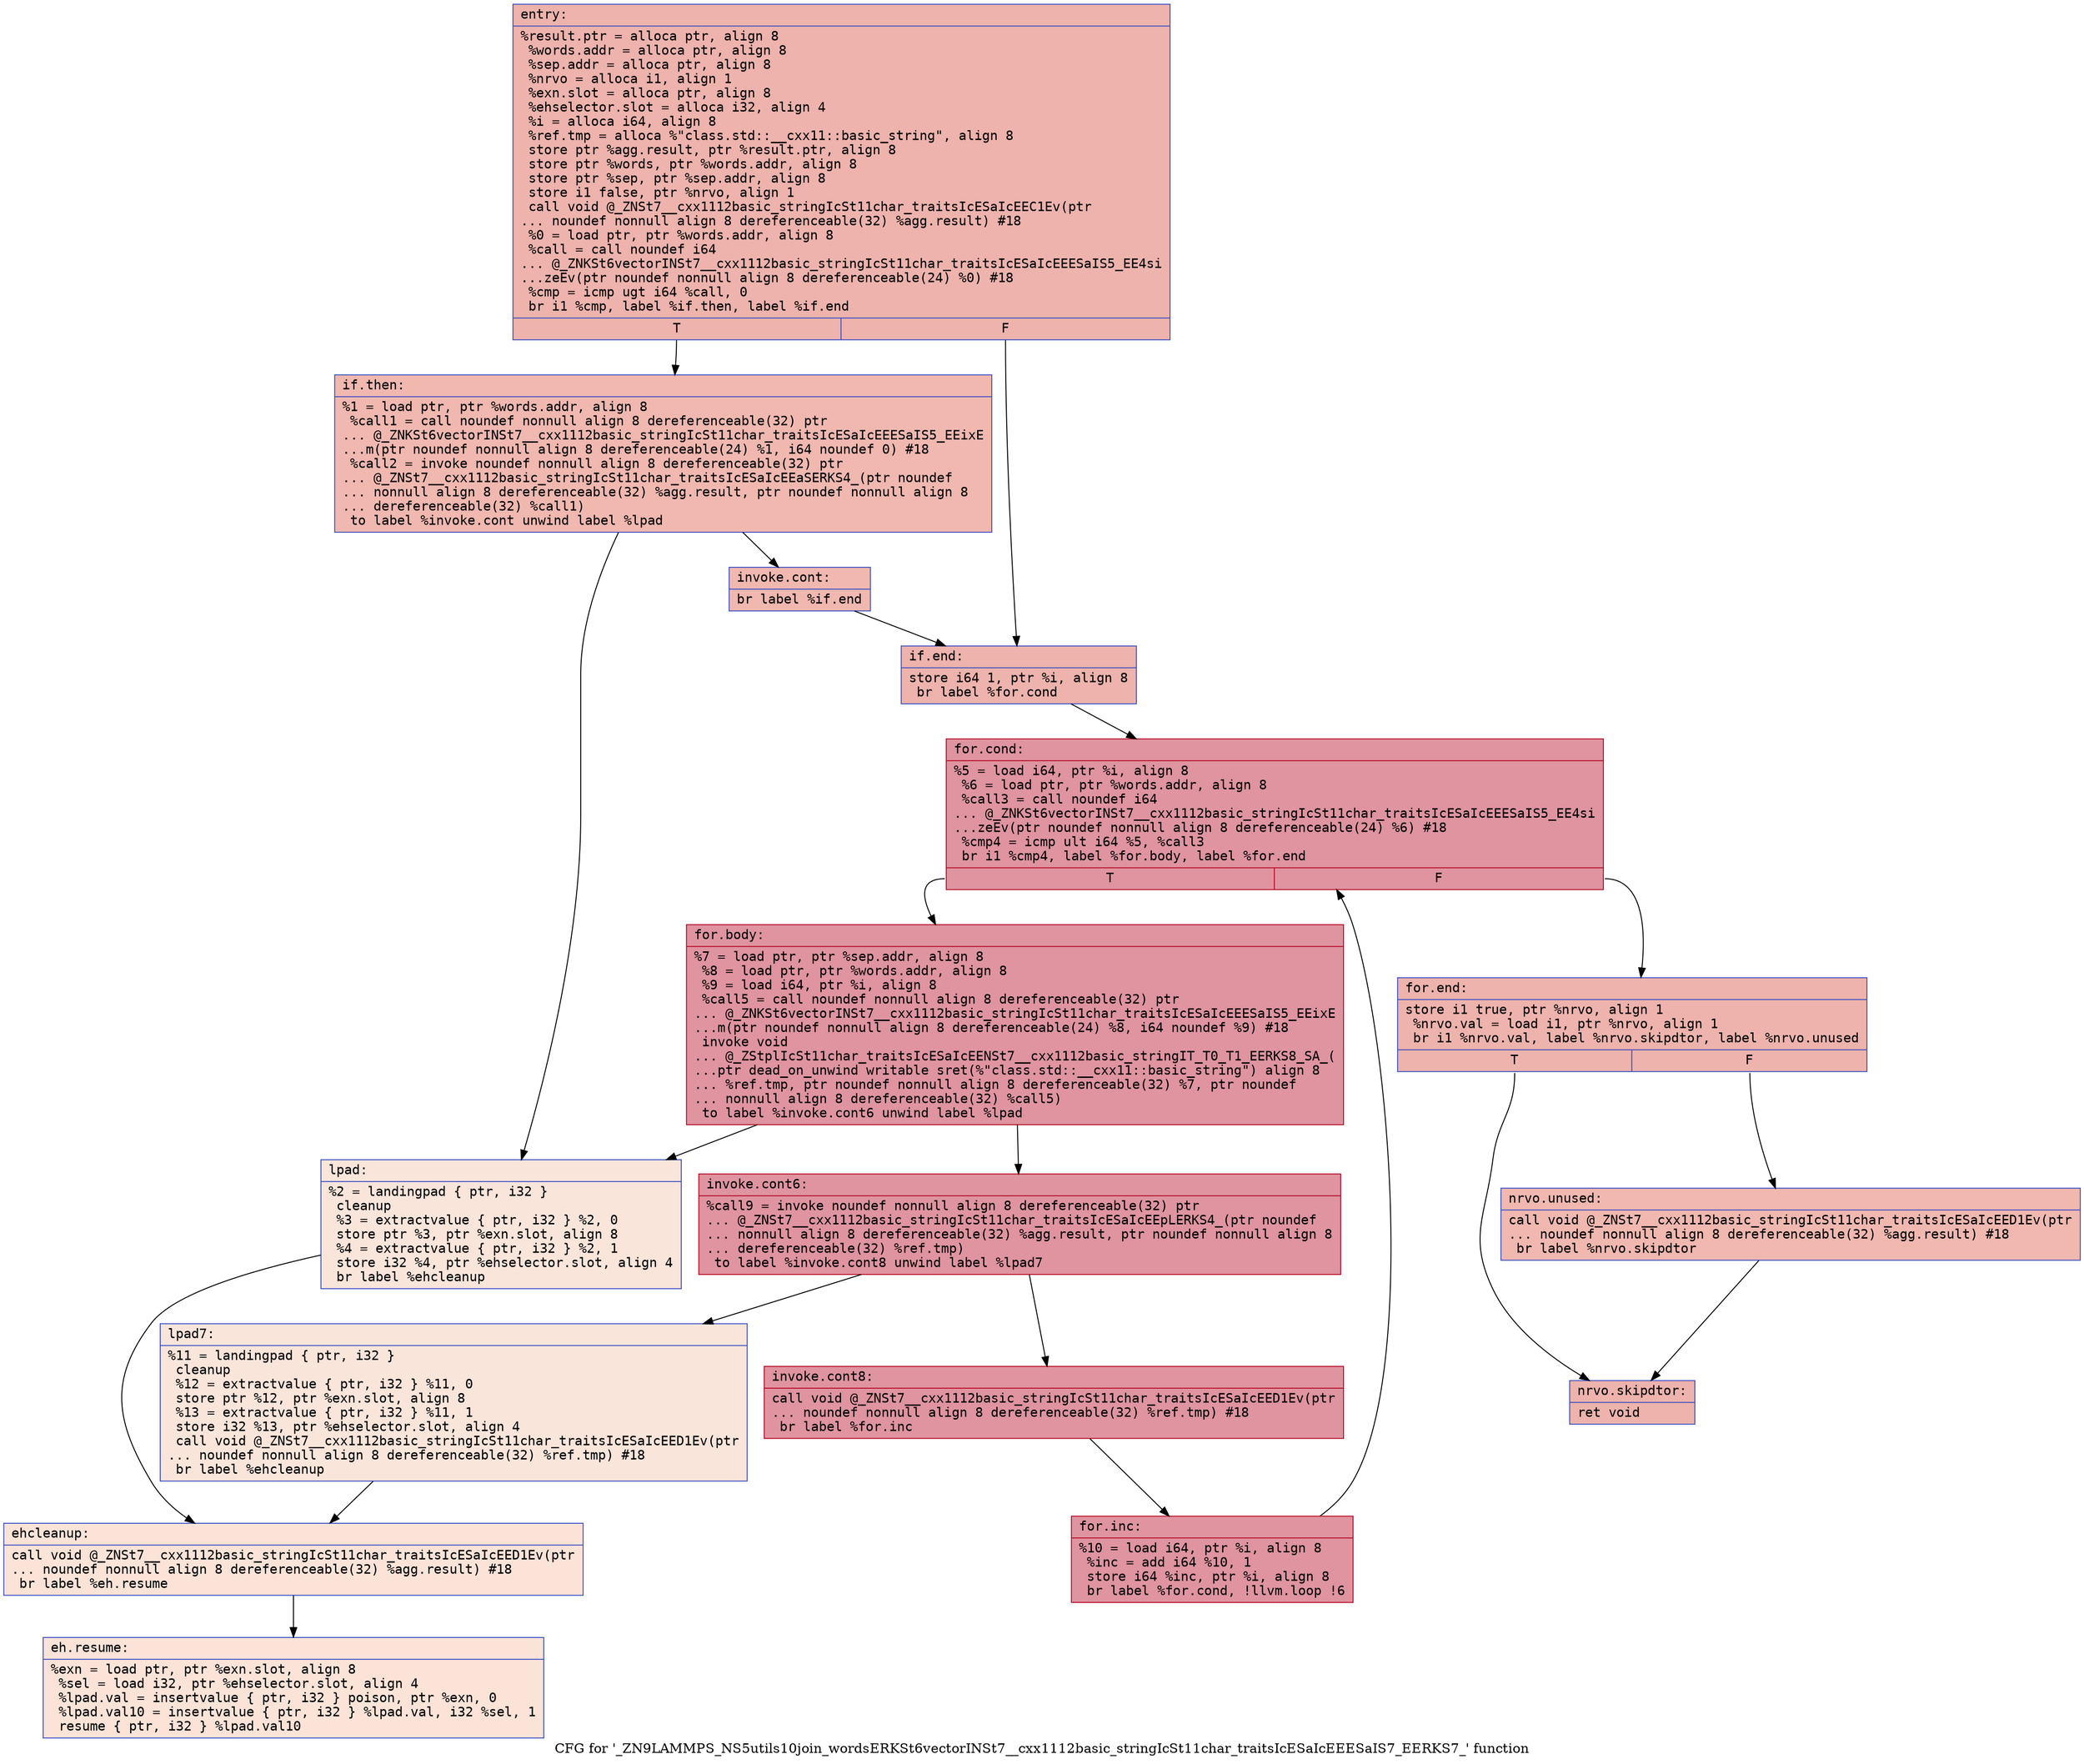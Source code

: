 digraph "CFG for '_ZN9LAMMPS_NS5utils10join_wordsERKSt6vectorINSt7__cxx1112basic_stringIcSt11char_traitsIcESaIcEEESaIS7_EERKS7_' function" {
	label="CFG for '_ZN9LAMMPS_NS5utils10join_wordsERKSt6vectorINSt7__cxx1112basic_stringIcSt11char_traitsIcESaIcEEESaIS7_EERKS7_' function";

	Node0x5584166ff4a0 [shape=record,color="#3d50c3ff", style=filled, fillcolor="#d6524470" fontname="Courier",label="{entry:\l|  %result.ptr = alloca ptr, align 8\l  %words.addr = alloca ptr, align 8\l  %sep.addr = alloca ptr, align 8\l  %nrvo = alloca i1, align 1\l  %exn.slot = alloca ptr, align 8\l  %ehselector.slot = alloca i32, align 4\l  %i = alloca i64, align 8\l  %ref.tmp = alloca %\"class.std::__cxx11::basic_string\", align 8\l  store ptr %agg.result, ptr %result.ptr, align 8\l  store ptr %words, ptr %words.addr, align 8\l  store ptr %sep, ptr %sep.addr, align 8\l  store i1 false, ptr %nrvo, align 1\l  call void @_ZNSt7__cxx1112basic_stringIcSt11char_traitsIcESaIcEEC1Ev(ptr\l... noundef nonnull align 8 dereferenceable(32) %agg.result) #18\l  %0 = load ptr, ptr %words.addr, align 8\l  %call = call noundef i64\l... @_ZNKSt6vectorINSt7__cxx1112basic_stringIcSt11char_traitsIcESaIcEEESaIS5_EE4si\l...zeEv(ptr noundef nonnull align 8 dereferenceable(24) %0) #18\l  %cmp = icmp ugt i64 %call, 0\l  br i1 %cmp, label %if.then, label %if.end\l|{<s0>T|<s1>F}}"];
	Node0x5584166ff4a0:s0 -> Node0x558416700120[tooltip="entry -> if.then\nProbability 50.00%" ];
	Node0x5584166ff4a0:s1 -> Node0x558416700190[tooltip="entry -> if.end\nProbability 50.00%" ];
	Node0x558416700120 [shape=record,color="#3d50c3ff", style=filled, fillcolor="#dc5d4a70" fontname="Courier",label="{if.then:\l|  %1 = load ptr, ptr %words.addr, align 8\l  %call1 = call noundef nonnull align 8 dereferenceable(32) ptr\l... @_ZNKSt6vectorINSt7__cxx1112basic_stringIcSt11char_traitsIcESaIcEEESaIS5_EEixE\l...m(ptr noundef nonnull align 8 dereferenceable(24) %1, i64 noundef 0) #18\l  %call2 = invoke noundef nonnull align 8 dereferenceable(32) ptr\l... @_ZNSt7__cxx1112basic_stringIcSt11char_traitsIcESaIcEEaSERKS4_(ptr noundef\l... nonnull align 8 dereferenceable(32) %agg.result, ptr noundef nonnull align 8\l... dereferenceable(32) %call1)\l          to label %invoke.cont unwind label %lpad\l}"];
	Node0x558416700120 -> Node0x558416700570[tooltip="if.then -> invoke.cont\nProbability 100.00%" ];
	Node0x558416700120 -> Node0x5584167005f0[tooltip="if.then -> lpad\nProbability 0.00%" ];
	Node0x558416700570 [shape=record,color="#3d50c3ff", style=filled, fillcolor="#dc5d4a70" fontname="Courier",label="{invoke.cont:\l|  br label %if.end\l}"];
	Node0x558416700570 -> Node0x558416700190[tooltip="invoke.cont -> if.end\nProbability 100.00%" ];
	Node0x5584167005f0 [shape=record,color="#3d50c3ff", style=filled, fillcolor="#f4c5ad70" fontname="Courier",label="{lpad:\l|  %2 = landingpad \{ ptr, i32 \}\l          cleanup\l  %3 = extractvalue \{ ptr, i32 \} %2, 0\l  store ptr %3, ptr %exn.slot, align 8\l  %4 = extractvalue \{ ptr, i32 \} %2, 1\l  store i32 %4, ptr %ehselector.slot, align 4\l  br label %ehcleanup\l}"];
	Node0x5584167005f0 -> Node0x558416700520[tooltip="lpad -> ehcleanup\nProbability 100.00%" ];
	Node0x558416700190 [shape=record,color="#3d50c3ff", style=filled, fillcolor="#d6524470" fontname="Courier",label="{if.end:\l|  store i64 1, ptr %i, align 8\l  br label %for.cond\l}"];
	Node0x558416700190 -> Node0x558416700cb0[tooltip="if.end -> for.cond\nProbability 100.00%" ];
	Node0x558416700cb0 [shape=record,color="#b70d28ff", style=filled, fillcolor="#b70d2870" fontname="Courier",label="{for.cond:\l|  %5 = load i64, ptr %i, align 8\l  %6 = load ptr, ptr %words.addr, align 8\l  %call3 = call noundef i64\l... @_ZNKSt6vectorINSt7__cxx1112basic_stringIcSt11char_traitsIcESaIcEEESaIS5_EE4si\l...zeEv(ptr noundef nonnull align 8 dereferenceable(24) %6) #18\l  %cmp4 = icmp ult i64 %5, %call3\l  br i1 %cmp4, label %for.body, label %for.end\l|{<s0>T|<s1>F}}"];
	Node0x558416700cb0:s0 -> Node0x558416701080[tooltip="for.cond -> for.body\nProbability 96.88%" ];
	Node0x558416700cb0:s1 -> Node0x5584166ffed0[tooltip="for.cond -> for.end\nProbability 3.12%" ];
	Node0x558416701080 [shape=record,color="#b70d28ff", style=filled, fillcolor="#b70d2870" fontname="Courier",label="{for.body:\l|  %7 = load ptr, ptr %sep.addr, align 8\l  %8 = load ptr, ptr %words.addr, align 8\l  %9 = load i64, ptr %i, align 8\l  %call5 = call noundef nonnull align 8 dereferenceable(32) ptr\l... @_ZNKSt6vectorINSt7__cxx1112basic_stringIcSt11char_traitsIcESaIcEEESaIS5_EEixE\l...m(ptr noundef nonnull align 8 dereferenceable(24) %8, i64 noundef %9) #18\l  invoke void\l... @_ZStplIcSt11char_traitsIcESaIcEENSt7__cxx1112basic_stringIT_T0_T1_EERKS8_SA_(\l...ptr dead_on_unwind writable sret(%\"class.std::__cxx11::basic_string\") align 8\l... %ref.tmp, ptr noundef nonnull align 8 dereferenceable(32) %7, ptr noundef\l... nonnull align 8 dereferenceable(32) %call5)\l          to label %invoke.cont6 unwind label %lpad\l}"];
	Node0x558416701080 -> Node0x5584167016f0[tooltip="for.body -> invoke.cont6\nProbability 100.00%" ];
	Node0x558416701080 -> Node0x5584167005f0[tooltip="for.body -> lpad\nProbability 0.00%" ];
	Node0x5584167016f0 [shape=record,color="#b70d28ff", style=filled, fillcolor="#b70d2870" fontname="Courier",label="{invoke.cont6:\l|  %call9 = invoke noundef nonnull align 8 dereferenceable(32) ptr\l... @_ZNSt7__cxx1112basic_stringIcSt11char_traitsIcESaIcEEpLERKS4_(ptr noundef\l... nonnull align 8 dereferenceable(32) %agg.result, ptr noundef nonnull align 8\l... dereferenceable(32) %ref.tmp)\l          to label %invoke.cont8 unwind label %lpad7\l}"];
	Node0x5584167016f0 -> Node0x558416701ac0[tooltip="invoke.cont6 -> invoke.cont8\nProbability 100.00%" ];
	Node0x5584167016f0 -> Node0x558416701b10[tooltip="invoke.cont6 -> lpad7\nProbability 0.00%" ];
	Node0x558416701ac0 [shape=record,color="#b70d28ff", style=filled, fillcolor="#b70d2870" fontname="Courier",label="{invoke.cont8:\l|  call void @_ZNSt7__cxx1112basic_stringIcSt11char_traitsIcESaIcEED1Ev(ptr\l... noundef nonnull align 8 dereferenceable(32) %ref.tmp) #18\l  br label %for.inc\l}"];
	Node0x558416701ac0 -> Node0x558416701a70[tooltip="invoke.cont8 -> for.inc\nProbability 100.00%" ];
	Node0x558416701a70 [shape=record,color="#b70d28ff", style=filled, fillcolor="#b70d2870" fontname="Courier",label="{for.inc:\l|  %10 = load i64, ptr %i, align 8\l  %inc = add i64 %10, 1\l  store i64 %inc, ptr %i, align 8\l  br label %for.cond, !llvm.loop !6\l}"];
	Node0x558416701a70 -> Node0x558416700cb0[tooltip="for.inc -> for.cond\nProbability 100.00%" ];
	Node0x558416701b10 [shape=record,color="#3d50c3ff", style=filled, fillcolor="#f4c5ad70" fontname="Courier",label="{lpad7:\l|  %11 = landingpad \{ ptr, i32 \}\l          cleanup\l  %12 = extractvalue \{ ptr, i32 \} %11, 0\l  store ptr %12, ptr %exn.slot, align 8\l  %13 = extractvalue \{ ptr, i32 \} %11, 1\l  store i32 %13, ptr %ehselector.slot, align 4\l  call void @_ZNSt7__cxx1112basic_stringIcSt11char_traitsIcESaIcEED1Ev(ptr\l... noundef nonnull align 8 dereferenceable(32) %ref.tmp) #18\l  br label %ehcleanup\l}"];
	Node0x558416701b10 -> Node0x558416700520[tooltip="lpad7 -> ehcleanup\nProbability 100.00%" ];
	Node0x5584166ffed0 [shape=record,color="#3d50c3ff", style=filled, fillcolor="#d6524470" fontname="Courier",label="{for.end:\l|  store i1 true, ptr %nrvo, align 1\l  %nrvo.val = load i1, ptr %nrvo, align 1\l  br i1 %nrvo.val, label %nrvo.skipdtor, label %nrvo.unused\l|{<s0>T|<s1>F}}"];
	Node0x5584166ffed0:s0 -> Node0x558416702490[tooltip="for.end -> nrvo.skipdtor\nProbability 50.00%" ];
	Node0x5584166ffed0:s1 -> Node0x5584167027d0[tooltip="for.end -> nrvo.unused\nProbability 50.00%" ];
	Node0x5584167027d0 [shape=record,color="#3d50c3ff", style=filled, fillcolor="#dc5d4a70" fontname="Courier",label="{nrvo.unused:\l|  call void @_ZNSt7__cxx1112basic_stringIcSt11char_traitsIcESaIcEED1Ev(ptr\l... noundef nonnull align 8 dereferenceable(32) %agg.result) #18\l  br label %nrvo.skipdtor\l}"];
	Node0x5584167027d0 -> Node0x558416702490[tooltip="nrvo.unused -> nrvo.skipdtor\nProbability 100.00%" ];
	Node0x558416702490 [shape=record,color="#3d50c3ff", style=filled, fillcolor="#d6524470" fontname="Courier",label="{nrvo.skipdtor:\l|  ret void\l}"];
	Node0x558416700520 [shape=record,color="#3d50c3ff", style=filled, fillcolor="#f6bfa670" fontname="Courier",label="{ehcleanup:\l|  call void @_ZNSt7__cxx1112basic_stringIcSt11char_traitsIcESaIcEED1Ev(ptr\l... noundef nonnull align 8 dereferenceable(32) %agg.result) #18\l  br label %eh.resume\l}"];
	Node0x558416700520 -> Node0x558416702ad0[tooltip="ehcleanup -> eh.resume\nProbability 100.00%" ];
	Node0x558416702ad0 [shape=record,color="#3d50c3ff", style=filled, fillcolor="#f6bfa670" fontname="Courier",label="{eh.resume:\l|  %exn = load ptr, ptr %exn.slot, align 8\l  %sel = load i32, ptr %ehselector.slot, align 4\l  %lpad.val = insertvalue \{ ptr, i32 \} poison, ptr %exn, 0\l  %lpad.val10 = insertvalue \{ ptr, i32 \} %lpad.val, i32 %sel, 1\l  resume \{ ptr, i32 \} %lpad.val10\l}"];
}
